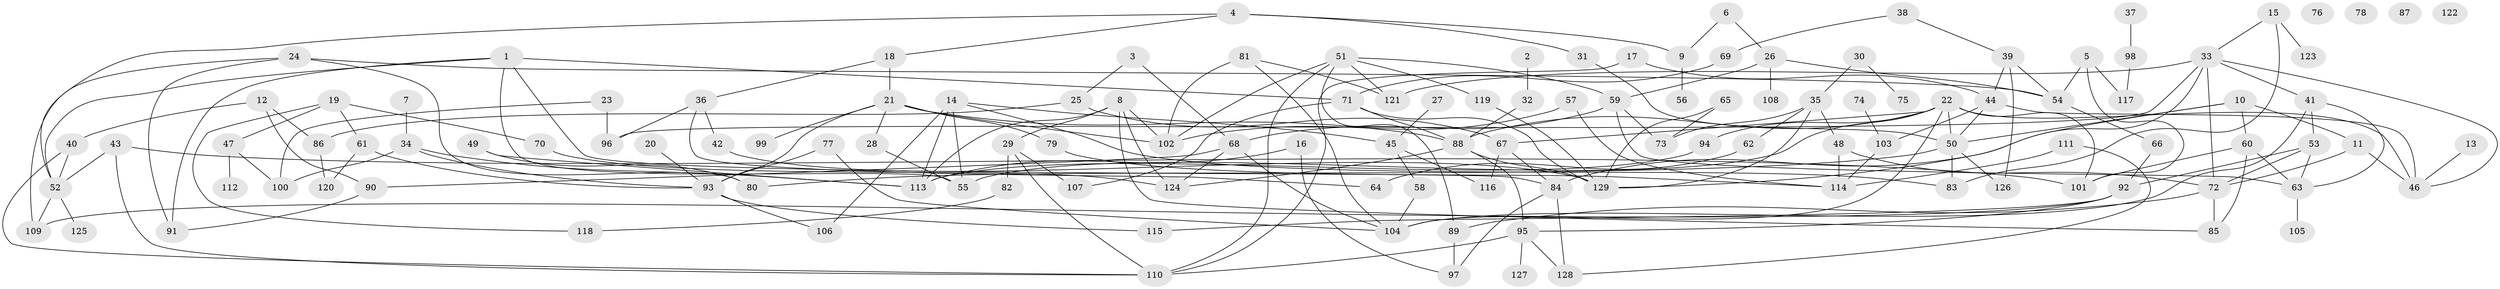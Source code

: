 // coarse degree distribution, {6: 0.08433734939759036, 1: 0.0963855421686747, 2: 0.24096385542168675, 4: 0.12048192771084337, 3: 0.1566265060240964, 7: 0.10843373493975904, 5: 0.08433734939759036, 10: 0.024096385542168676, 8: 0.024096385542168676, 9: 0.012048192771084338, 0: 0.04819277108433735}
// Generated by graph-tools (version 1.1) at 2025/41/03/06/25 10:41:21]
// undirected, 129 vertices, 202 edges
graph export_dot {
graph [start="1"]
  node [color=gray90,style=filled];
  1;
  2;
  3;
  4;
  5;
  6;
  7;
  8;
  9;
  10;
  11;
  12;
  13;
  14;
  15;
  16;
  17;
  18;
  19;
  20;
  21;
  22;
  23;
  24;
  25;
  26;
  27;
  28;
  29;
  30;
  31;
  32;
  33;
  34;
  35;
  36;
  37;
  38;
  39;
  40;
  41;
  42;
  43;
  44;
  45;
  46;
  47;
  48;
  49;
  50;
  51;
  52;
  53;
  54;
  55;
  56;
  57;
  58;
  59;
  60;
  61;
  62;
  63;
  64;
  65;
  66;
  67;
  68;
  69;
  70;
  71;
  72;
  73;
  74;
  75;
  76;
  77;
  78;
  79;
  80;
  81;
  82;
  83;
  84;
  85;
  86;
  87;
  88;
  89;
  90;
  91;
  92;
  93;
  94;
  95;
  96;
  97;
  98;
  99;
  100;
  101;
  102;
  103;
  104;
  105;
  106;
  107;
  108;
  109;
  110;
  111;
  112;
  113;
  114;
  115;
  116;
  117;
  118;
  119;
  120;
  121;
  122;
  123;
  124;
  125;
  126;
  127;
  128;
  129;
  1 -- 52;
  1 -- 55;
  1 -- 71;
  1 -- 84;
  1 -- 91;
  2 -- 32;
  3 -- 25;
  3 -- 68;
  4 -- 9;
  4 -- 18;
  4 -- 31;
  4 -- 52;
  5 -- 54;
  5 -- 101;
  5 -- 117;
  6 -- 9;
  6 -- 26;
  7 -- 34;
  8 -- 29;
  8 -- 85;
  8 -- 102;
  8 -- 113;
  8 -- 124;
  9 -- 56;
  10 -- 11;
  10 -- 50;
  10 -- 60;
  10 -- 84;
  11 -- 46;
  11 -- 72;
  12 -- 40;
  12 -- 86;
  12 -- 90;
  13 -- 46;
  14 -- 45;
  14 -- 55;
  14 -- 83;
  14 -- 106;
  14 -- 113;
  15 -- 33;
  15 -- 83;
  15 -- 123;
  16 -- 97;
  16 -- 113;
  17 -- 44;
  17 -- 110;
  18 -- 21;
  18 -- 36;
  19 -- 47;
  19 -- 61;
  19 -- 70;
  19 -- 118;
  20 -- 93;
  21 -- 28;
  21 -- 79;
  21 -- 88;
  21 -- 93;
  21 -- 99;
  21 -- 102;
  22 -- 46;
  22 -- 50;
  22 -- 55;
  22 -- 67;
  22 -- 88;
  22 -- 94;
  22 -- 101;
  22 -- 104;
  23 -- 96;
  23 -- 100;
  24 -- 54;
  24 -- 80;
  24 -- 91;
  24 -- 109;
  25 -- 67;
  25 -- 86;
  26 -- 54;
  26 -- 59;
  26 -- 108;
  27 -- 45;
  28 -- 55;
  29 -- 82;
  29 -- 107;
  29 -- 110;
  30 -- 35;
  30 -- 75;
  31 -- 50;
  32 -- 88;
  33 -- 41;
  33 -- 46;
  33 -- 72;
  33 -- 96;
  33 -- 121;
  33 -- 129;
  34 -- 93;
  34 -- 100;
  34 -- 113;
  35 -- 48;
  35 -- 62;
  35 -- 73;
  35 -- 129;
  36 -- 42;
  36 -- 64;
  36 -- 96;
  37 -- 98;
  38 -- 39;
  38 -- 69;
  39 -- 44;
  39 -- 54;
  39 -- 126;
  40 -- 52;
  40 -- 110;
  41 -- 53;
  41 -- 63;
  41 -- 104;
  42 -- 129;
  43 -- 52;
  43 -- 101;
  43 -- 110;
  44 -- 46;
  44 -- 50;
  44 -- 103;
  45 -- 58;
  45 -- 116;
  47 -- 100;
  47 -- 112;
  48 -- 72;
  48 -- 114;
  49 -- 80;
  49 -- 113;
  50 -- 80;
  50 -- 83;
  50 -- 126;
  51 -- 59;
  51 -- 89;
  51 -- 102;
  51 -- 110;
  51 -- 119;
  51 -- 121;
  52 -- 109;
  52 -- 125;
  53 -- 63;
  53 -- 72;
  53 -- 92;
  54 -- 66;
  57 -- 102;
  57 -- 114;
  58 -- 104;
  59 -- 63;
  59 -- 68;
  59 -- 73;
  60 -- 63;
  60 -- 85;
  60 -- 101;
  61 -- 93;
  61 -- 120;
  62 -- 64;
  63 -- 105;
  65 -- 73;
  65 -- 129;
  66 -- 92;
  67 -- 84;
  67 -- 116;
  68 -- 90;
  68 -- 104;
  68 -- 124;
  69 -- 71;
  70 -- 124;
  71 -- 88;
  71 -- 107;
  71 -- 129;
  72 -- 85;
  72 -- 89;
  74 -- 103;
  77 -- 93;
  77 -- 104;
  79 -- 114;
  81 -- 102;
  81 -- 104;
  81 -- 121;
  82 -- 118;
  84 -- 97;
  84 -- 128;
  86 -- 120;
  88 -- 95;
  88 -- 124;
  88 -- 129;
  89 -- 97;
  90 -- 91;
  92 -- 95;
  92 -- 109;
  92 -- 115;
  93 -- 106;
  93 -- 115;
  94 -- 113;
  95 -- 110;
  95 -- 127;
  95 -- 128;
  98 -- 117;
  103 -- 114;
  111 -- 114;
  111 -- 128;
  119 -- 129;
}
